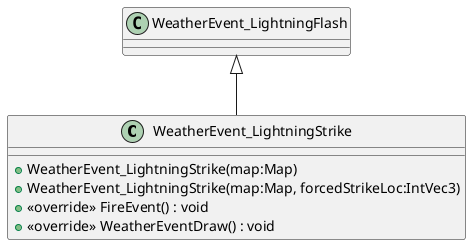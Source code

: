 @startuml
class WeatherEvent_LightningStrike {
    + WeatherEvent_LightningStrike(map:Map)
    + WeatherEvent_LightningStrike(map:Map, forcedStrikeLoc:IntVec3)
    + <<override>> FireEvent() : void
    + <<override>> WeatherEventDraw() : void
}
WeatherEvent_LightningFlash <|-- WeatherEvent_LightningStrike
@enduml
